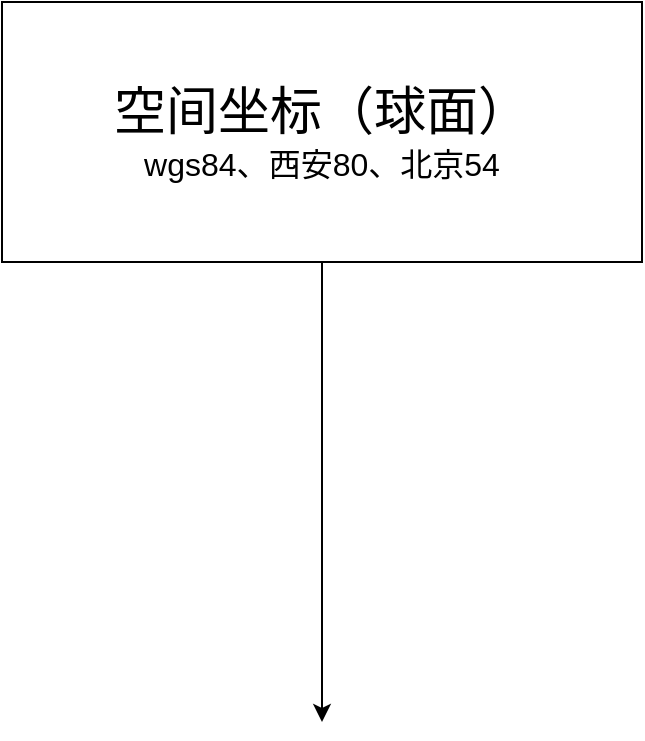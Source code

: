 <mxGraphModel dx="1348" dy="817" grid="1" gridSize="10" guides="1" tooltips="1" connect="1" arrows="1" fold="1" page="1" pageScale="1" pageWidth="827" pageHeight="1169" background="#ffffff"><root><mxCell id="0"/><mxCell id="1" parent="0"/><mxCell id="3" style="edgeStyle=orthogonalEdgeStyle;rounded=0;html=1;exitX=0.5;exitY=1;jettySize=auto;orthogonalLoop=1;" edge="1" parent="1" source="2"><mxGeometry relative="1" as="geometry"><mxPoint x="420" y="420" as="targetPoint"/></mxGeometry></mxCell><mxCell id="2" value="&lt;font style=&quot;font-size: 26px&quot;&gt;空间坐标（球面）&lt;/font&gt;&lt;div style=&quot;font-size: 16px&quot;&gt;&lt;font style=&quot;font-size: 16px&quot;&gt;wgs84、&lt;/font&gt;&lt;span style=&quot;letter-spacing: 0px&quot;&gt;西安80、&lt;/span&gt;&lt;span style=&quot;letter-spacing: 0px&quot;&gt;北京54&lt;/span&gt;&lt;/div&gt;" style="rounded=0;whiteSpace=wrap;html=1;" vertex="1" parent="1"><mxGeometry x="260" y="60" width="320" height="130" as="geometry"/></mxCell></root></mxGraphModel>